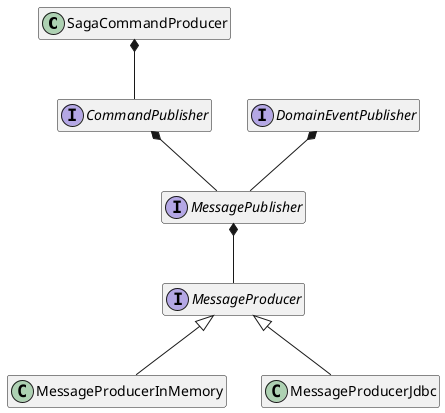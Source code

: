 @startuml

hide members

class SagaCommandProducer {}

interface DomainEventPublisher {}
interface CommandPublisher {}
interface MessagePublisher {}

DomainEventPublisher *-- MessagePublisher
CommandPublisher *-- MessagePublisher

SagaCommandProducer *-- CommandPublisher

interface MessageProducer {}

MessagePublisher *-- MessageProducer

class MessageProducerInMemory {}
class MessageProducerJdbc {}

MessageProducer <|-- MessageProducerInMemory
MessageProducer <|-- MessageProducerJdbc

@enduml